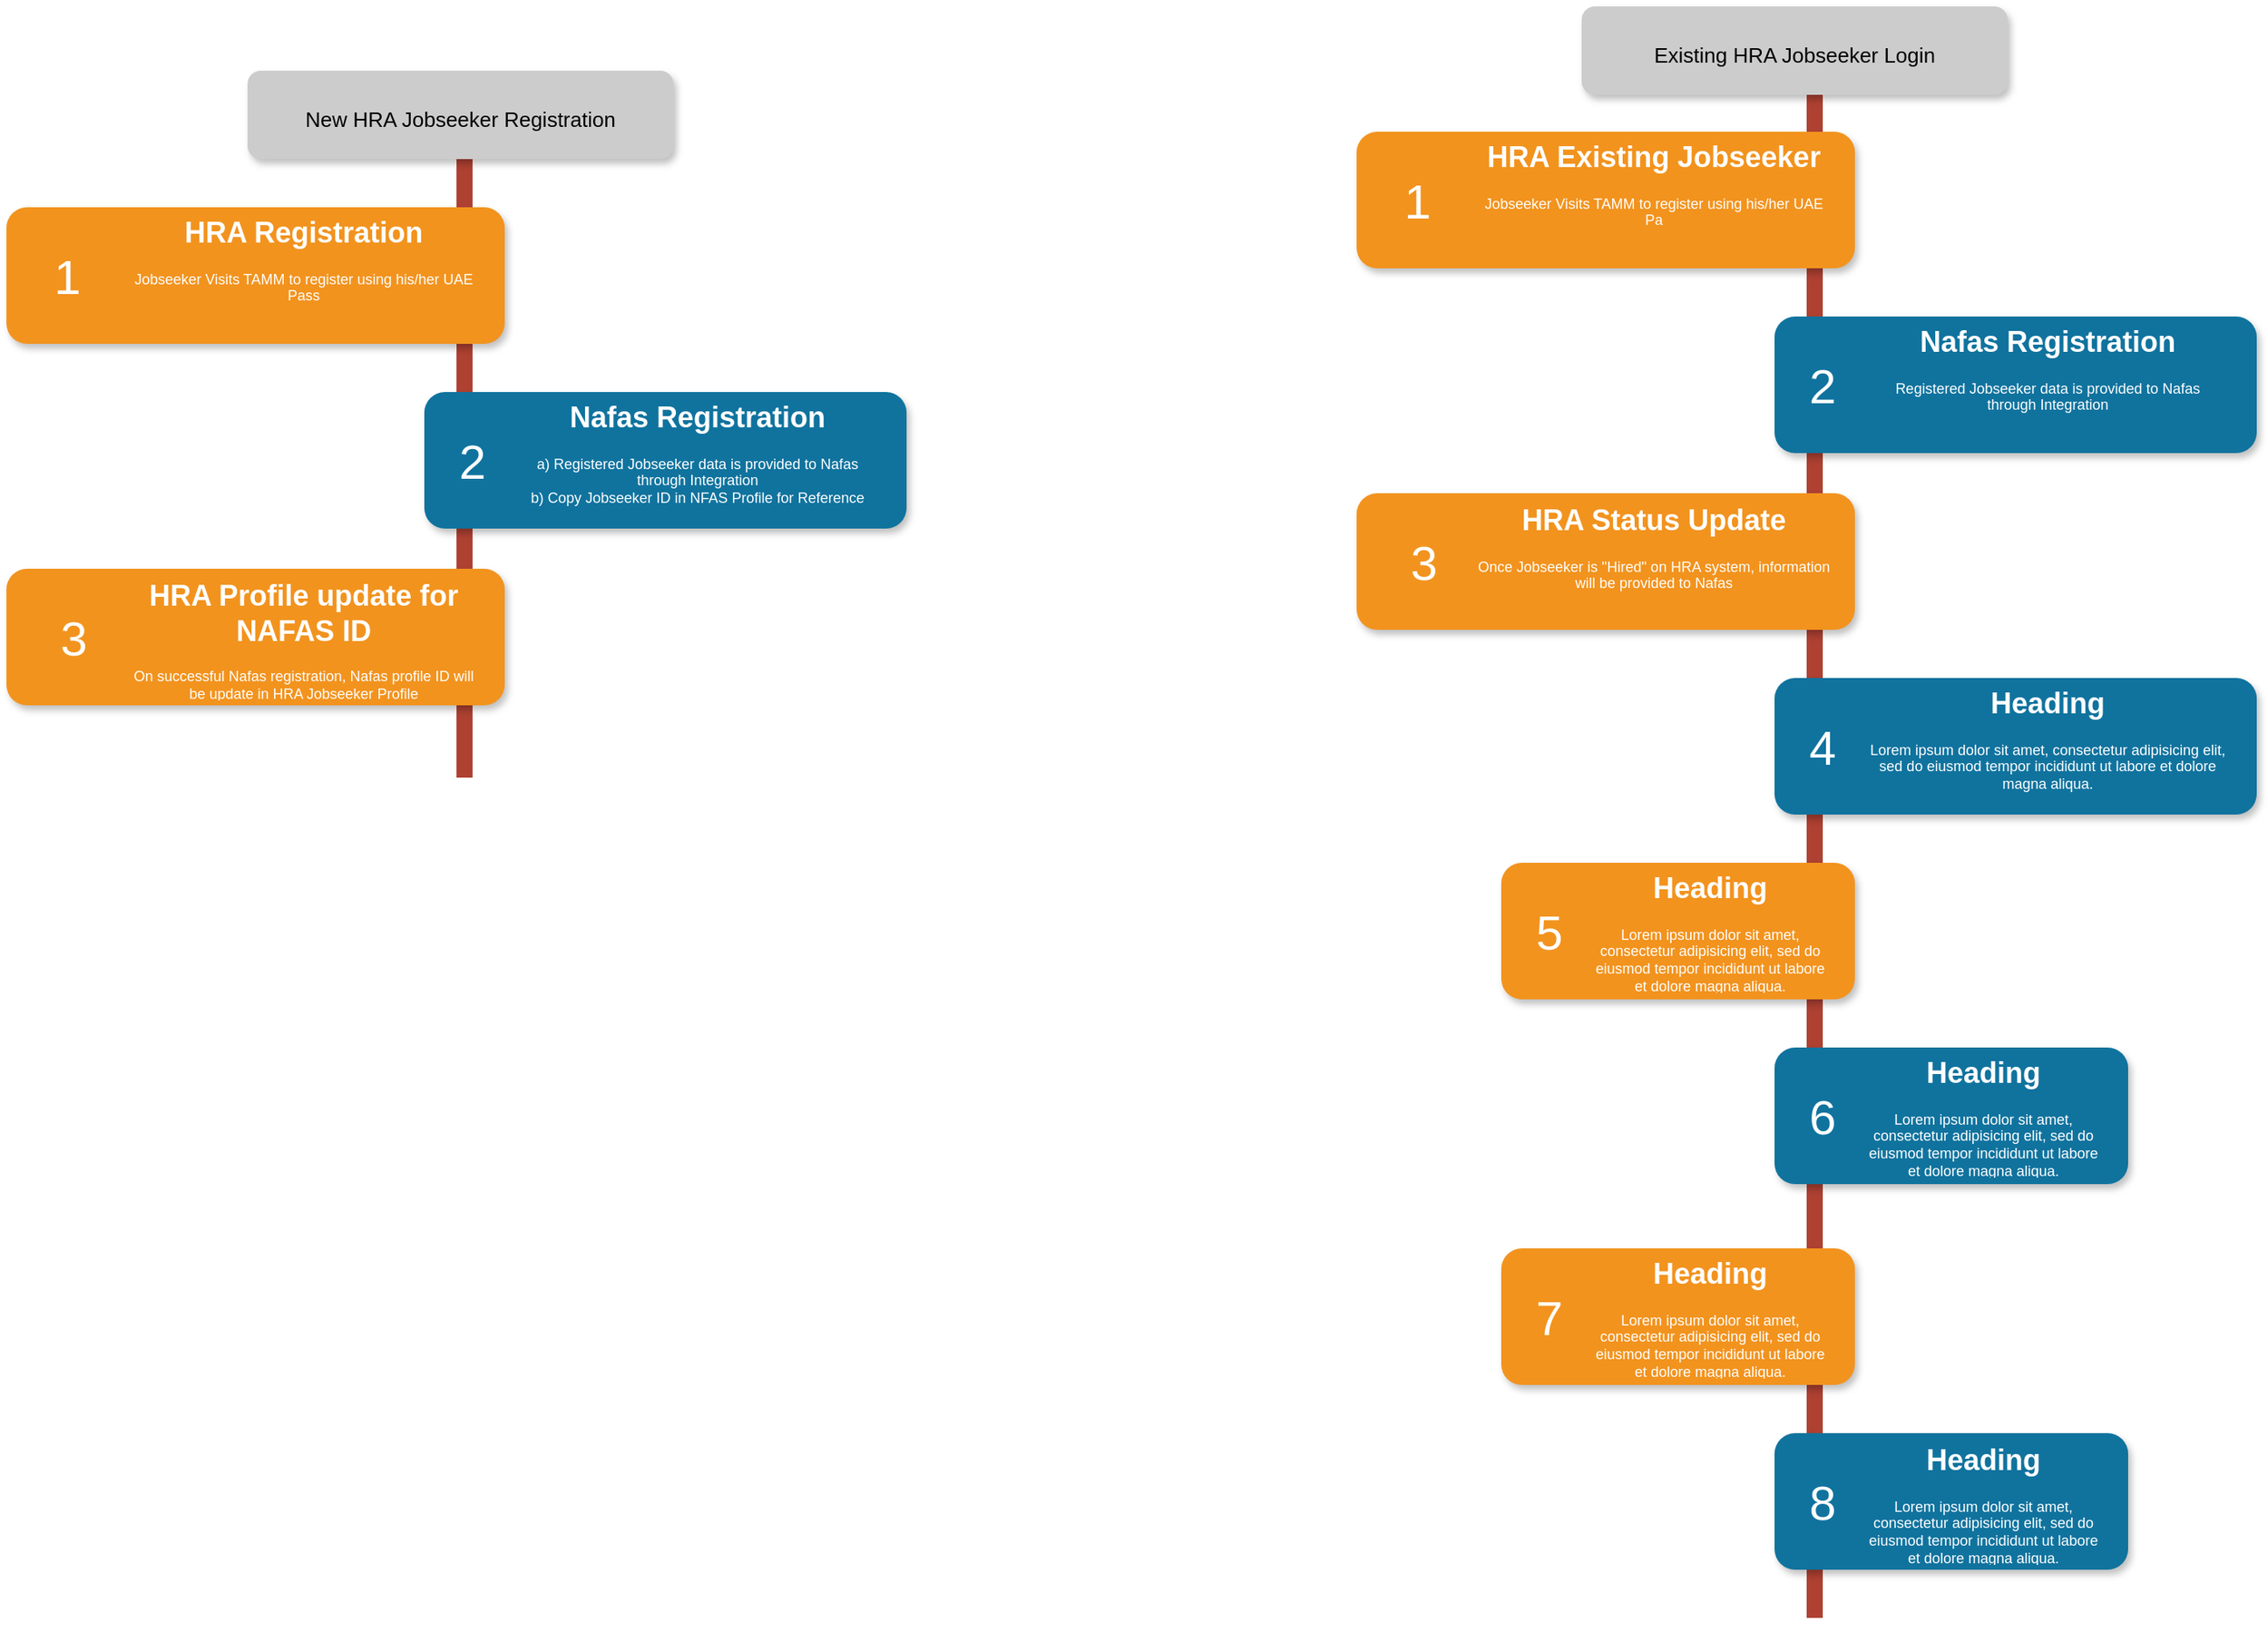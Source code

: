 <mxfile version="15.9.1" type="github">
  <diagram name="Page-1" id="fbcf5db9-b524-4cd4-e4f3-379dc89c3999">
    <mxGraphModel dx="1277" dy="556" grid="1" gridSize="10" guides="1" tooltips="1" connect="1" arrows="1" fold="1" page="1" pageScale="1" pageWidth="850" pageHeight="1100" background="none" math="0" shadow="0">
      <root>
        <mxCell id="0" />
        <mxCell id="1" parent="0" />
        <mxCell id="2a0f93b5c73ef8e7-1" value="" style="line;strokeWidth=10;direction=south;html=1;fillColor=none;fontSize=13;fontColor=#000000;align=center;strokeColor=#AE4132;" parent="1" vertex="1">
          <mxGeometry x="360" y="70" width="10" height="420" as="geometry" />
        </mxCell>
        <mxCell id="2a0f93b5c73ef8e7-2" value="" style="rounded=1;whiteSpace=wrap;html=1;strokeColor=none;strokeWidth=1;fillColor=#F2931E;fontSize=13;fontColor=#FFFFFF;align=center;gradientColor=none;gradientDirection=east;verticalAlign=top;shadow=1;" parent="1" vertex="1">
          <mxGeometry x="80" y="135" width="310" height="85" as="geometry" />
        </mxCell>
        <mxCell id="2a0f93b5c73ef8e7-3" value="1" style="text;html=1;strokeColor=none;fillColor=none;align=center;verticalAlign=middle;whiteSpace=wrap;fontSize=30;fontColor=#FFFFFF;" parent="1" vertex="1">
          <mxGeometry x="98" y="168" width="40" height="20" as="geometry" />
        </mxCell>
        <mxCell id="2a0f93b5c73ef8e7-4" value="" style="rounded=1;whiteSpace=wrap;html=1;strokeColor=none;strokeWidth=1;fillColor=#10739E;fontSize=13;fontColor=#FFFFFF;align=center;gradientColor=none;gradientDirection=east;verticalAlign=top;shadow=1;" parent="1" vertex="1">
          <mxGeometry x="340" y="250" width="300" height="85" as="geometry" />
        </mxCell>
        <mxCell id="2a0f93b5c73ef8e7-5" value="2" style="text;html=1;strokeColor=none;fillColor=none;align=center;verticalAlign=middle;whiteSpace=wrap;fontSize=30;fontColor=#FFFFFF;" parent="1" vertex="1">
          <mxGeometry x="350" y="283" width="40" height="20" as="geometry" />
        </mxCell>
        <mxCell id="2a0f93b5c73ef8e7-6" value="" style="rounded=1;whiteSpace=wrap;html=1;strokeColor=none;strokeWidth=1;fillColor=#F2931E;fontSize=13;fontColor=#FFFFFF;align=center;gradientColor=none;gradientDirection=east;verticalAlign=top;shadow=1;" parent="1" vertex="1">
          <mxGeometry x="80" y="360" width="310" height="85" as="geometry" />
        </mxCell>
        <mxCell id="2a0f93b5c73ef8e7-7" value="3" style="text;html=1;strokeColor=none;fillColor=none;align=center;verticalAlign=middle;whiteSpace=wrap;fontSize=30;fontColor=#FFFFFF;" parent="1" vertex="1">
          <mxGeometry x="102" y="393" width="40" height="20" as="geometry" />
        </mxCell>
        <mxCell id="2a0f93b5c73ef8e7-11" value="5" style="text;html=1;strokeColor=none;fillColor=none;align=center;verticalAlign=middle;whiteSpace=wrap;fontSize=30;fontColor=#FFFFFF;" parent="1" vertex="1">
          <mxGeometry x="180" y="623" width="40" height="20" as="geometry" />
        </mxCell>
        <mxCell id="2a0f93b5c73ef8e7-15" value="7" style="text;html=1;strokeColor=none;fillColor=none;align=center;verticalAlign=middle;whiteSpace=wrap;fontSize=30;fontColor=#FFFFFF;" parent="1" vertex="1">
          <mxGeometry x="180" y="863" width="40" height="20" as="geometry" />
        </mxCell>
        <mxCell id="2a0f93b5c73ef8e7-18" value="&lt;h1&gt;HRA Registration&lt;/h1&gt;&lt;p&gt;Jobseeker Visits TAMM to register using his/her UAE Pass&lt;/p&gt;" style="text;html=1;spacing=5;spacingTop=-20;whiteSpace=wrap;overflow=hidden;strokeColor=none;strokeWidth=4;fillColor=none;gradientColor=#007FFF;fontSize=9;fontColor=#FFFFFF;align=center;" parent="1" vertex="1">
          <mxGeometry x="150" y="139" width="230" height="77" as="geometry" />
        </mxCell>
        <mxCell id="2a0f93b5c73ef8e7-19" value="&lt;h1&gt;Nafas Registration&lt;/h1&gt;&lt;div&gt;a) Registered Jobseeker data is provided to Nafas through Integration&lt;/div&gt;&lt;div&gt;b) Copy Jobseeker ID in NFAS Profile for Reference&lt;/div&gt;" style="text;html=1;spacing=5;spacingTop=-20;whiteSpace=wrap;overflow=hidden;strokeColor=none;strokeWidth=4;fillColor=none;gradientColor=#007FFF;fontSize=9;fontColor=#FFFFFF;align=center;" parent="1" vertex="1">
          <mxGeometry x="400" y="254" width="220" height="77" as="geometry" />
        </mxCell>
        <mxCell id="2a0f93b5c73ef8e7-20" value="&lt;h1&gt;HRA Profile update for NAFAS ID&lt;/h1&gt;&lt;div&gt;On successful Nafas registration, Nafas profile ID will be update in HRA Jobseeker Profile&lt;/div&gt;" style="text;html=1;spacing=5;spacingTop=-20;whiteSpace=wrap;overflow=hidden;strokeColor=none;strokeWidth=4;fillColor=none;gradientColor=#007FFF;fontSize=9;fontColor=#FFFFFF;align=center;" parent="1" vertex="1">
          <mxGeometry x="150" y="365" width="230" height="77" as="geometry" />
        </mxCell>
        <mxCell id="2a0f93b5c73ef8e7-21" value="&lt;h1&gt;Heading&lt;/h1&gt;&lt;p&gt;Lorem ipsum dolor sit amet, consectetur adipisicing elit, sed do eiusmod tempor incididunt ut labore et dolore magna aliqua.&lt;/p&gt;" style="text;html=1;spacing=5;spacingTop=-20;whiteSpace=wrap;overflow=hidden;strokeColor=none;strokeWidth=4;fillColor=none;gradientColor=#007FFF;fontSize=9;fontColor=#FFFFFF;align=center;" parent="1" vertex="1">
          <mxGeometry x="390" y="479" width="240" height="77" as="geometry" />
        </mxCell>
        <mxCell id="2a0f93b5c73ef8e7-23" value="&lt;h1&gt;Heading&lt;/h1&gt;&lt;p&gt;Lorem ipsum dolor sit amet, consectetur adipisicing elit, sed do eiusmod tempor incididunt ut labore et dolore magna aliqua.&lt;/p&gt;" style="text;html=1;spacing=5;spacingTop=-20;whiteSpace=wrap;overflow=hidden;strokeColor=none;strokeWidth=4;fillColor=none;gradientColor=#007FFF;fontSize=9;fontColor=#FFFFFF;align=center;" parent="1" vertex="1">
          <mxGeometry x="390" y="709" width="160" height="77" as="geometry" />
        </mxCell>
        <mxCell id="2a0f93b5c73ef8e7-25" value="&lt;h1&gt;Heading&lt;/h1&gt;&lt;p&gt;Lorem ipsum dolor sit amet, consectetur adipisicing elit, sed do eiusmod tempor incididunt ut labore et dolore magna aliqua.&lt;/p&gt;" style="text;html=1;spacing=5;spacingTop=-20;whiteSpace=wrap;overflow=hidden;strokeColor=none;strokeWidth=4;fillColor=none;gradientColor=#007FFF;fontSize=9;fontColor=#FFFFFF;align=center;" parent="1" vertex="1">
          <mxGeometry x="390" y="950" width="160" height="77" as="geometry" />
        </mxCell>
        <mxCell id="3sNHurhhaW0aZ3WMg7jX-2" value="" style="line;strokeWidth=10;direction=south;html=1;fillColor=none;fontSize=13;fontColor=#000000;align=center;strokeColor=#AE4132;" vertex="1" parent="1">
          <mxGeometry x="1200" y="23" width="10" height="990" as="geometry" />
        </mxCell>
        <mxCell id="3sNHurhhaW0aZ3WMg7jX-3" value="" style="rounded=1;whiteSpace=wrap;html=1;strokeColor=none;strokeWidth=1;fillColor=#F2931E;fontSize=13;fontColor=#FFFFFF;align=center;gradientColor=none;gradientDirection=east;verticalAlign=top;shadow=1;" vertex="1" parent="1">
          <mxGeometry x="920" y="88" width="310" height="85" as="geometry" />
        </mxCell>
        <mxCell id="3sNHurhhaW0aZ3WMg7jX-4" value="1" style="text;html=1;strokeColor=none;fillColor=none;align=center;verticalAlign=middle;whiteSpace=wrap;fontSize=30;fontColor=#FFFFFF;" vertex="1" parent="1">
          <mxGeometry x="938" y="121" width="40" height="20" as="geometry" />
        </mxCell>
        <mxCell id="3sNHurhhaW0aZ3WMg7jX-5" value="" style="rounded=1;whiteSpace=wrap;html=1;strokeColor=none;strokeWidth=1;fillColor=#10739E;fontSize=13;fontColor=#FFFFFF;align=center;gradientColor=none;gradientDirection=east;verticalAlign=top;shadow=1;" vertex="1" parent="1">
          <mxGeometry x="1180" y="203" width="300" height="85" as="geometry" />
        </mxCell>
        <mxCell id="3sNHurhhaW0aZ3WMg7jX-6" value="2" style="text;html=1;strokeColor=none;fillColor=none;align=center;verticalAlign=middle;whiteSpace=wrap;fontSize=30;fontColor=#FFFFFF;" vertex="1" parent="1">
          <mxGeometry x="1190" y="236" width="40" height="20" as="geometry" />
        </mxCell>
        <mxCell id="3sNHurhhaW0aZ3WMg7jX-7" value="" style="rounded=1;whiteSpace=wrap;html=1;strokeColor=none;strokeWidth=1;fillColor=#F2931E;fontSize=13;fontColor=#FFFFFF;align=center;gradientColor=none;gradientDirection=east;verticalAlign=top;shadow=1;" vertex="1" parent="1">
          <mxGeometry x="920" y="313" width="310" height="85" as="geometry" />
        </mxCell>
        <mxCell id="3sNHurhhaW0aZ3WMg7jX-8" value="3" style="text;html=1;strokeColor=none;fillColor=none;align=center;verticalAlign=middle;whiteSpace=wrap;fontSize=30;fontColor=#FFFFFF;" vertex="1" parent="1">
          <mxGeometry x="942" y="346" width="40" height="20" as="geometry" />
        </mxCell>
        <mxCell id="3sNHurhhaW0aZ3WMg7jX-9" value="" style="rounded=1;whiteSpace=wrap;html=1;strokeColor=none;strokeWidth=1;fillColor=#10739E;fontSize=13;fontColor=#FFFFFF;align=center;gradientColor=none;gradientDirection=east;verticalAlign=top;shadow=1;" vertex="1" parent="1">
          <mxGeometry x="1180" y="428" width="300" height="85" as="geometry" />
        </mxCell>
        <mxCell id="3sNHurhhaW0aZ3WMg7jX-10" value="4" style="text;html=1;strokeColor=none;fillColor=none;align=center;verticalAlign=middle;whiteSpace=wrap;fontSize=30;fontColor=#FFFFFF;" vertex="1" parent="1">
          <mxGeometry x="1190" y="461" width="40" height="20" as="geometry" />
        </mxCell>
        <mxCell id="3sNHurhhaW0aZ3WMg7jX-11" value="" style="rounded=1;whiteSpace=wrap;html=1;strokeColor=none;strokeWidth=1;fillColor=#F2931E;fontSize=13;fontColor=#FFFFFF;align=center;gradientColor=none;gradientDirection=east;verticalAlign=top;shadow=1;" vertex="1" parent="1">
          <mxGeometry x="1010" y="543" width="220" height="85" as="geometry" />
        </mxCell>
        <mxCell id="3sNHurhhaW0aZ3WMg7jX-12" value="5" style="text;html=1;strokeColor=none;fillColor=none;align=center;verticalAlign=middle;whiteSpace=wrap;fontSize=30;fontColor=#FFFFFF;" vertex="1" parent="1">
          <mxGeometry x="1020" y="576" width="40" height="20" as="geometry" />
        </mxCell>
        <mxCell id="3sNHurhhaW0aZ3WMg7jX-13" value="" style="rounded=1;whiteSpace=wrap;html=1;strokeColor=none;strokeWidth=1;fillColor=#10739E;fontSize=13;fontColor=#FFFFFF;align=center;gradientColor=none;gradientDirection=east;verticalAlign=top;shadow=1;" vertex="1" parent="1">
          <mxGeometry x="1180" y="658" width="220" height="85" as="geometry" />
        </mxCell>
        <mxCell id="3sNHurhhaW0aZ3WMg7jX-14" value="6" style="text;html=1;strokeColor=none;fillColor=none;align=center;verticalAlign=middle;whiteSpace=wrap;fontSize=30;fontColor=#FFFFFF;" vertex="1" parent="1">
          <mxGeometry x="1190" y="691" width="40" height="20" as="geometry" />
        </mxCell>
        <mxCell id="3sNHurhhaW0aZ3WMg7jX-15" value="" style="rounded=1;whiteSpace=wrap;html=1;strokeColor=none;strokeWidth=1;fillColor=#F2931E;fontSize=13;fontColor=#FFFFFF;align=center;gradientColor=none;gradientDirection=east;verticalAlign=top;shadow=1;" vertex="1" parent="1">
          <mxGeometry x="1010" y="783" width="220" height="85" as="geometry" />
        </mxCell>
        <mxCell id="3sNHurhhaW0aZ3WMg7jX-16" value="7" style="text;html=1;strokeColor=none;fillColor=none;align=center;verticalAlign=middle;whiteSpace=wrap;fontSize=30;fontColor=#FFFFFF;" vertex="1" parent="1">
          <mxGeometry x="1020" y="816" width="40" height="20" as="geometry" />
        </mxCell>
        <mxCell id="3sNHurhhaW0aZ3WMg7jX-17" value="" style="rounded=1;whiteSpace=wrap;html=1;strokeColor=none;strokeWidth=1;fillColor=#10739E;fontSize=13;fontColor=#FFFFFF;align=center;gradientColor=none;gradientDirection=east;verticalAlign=top;shadow=1;" vertex="1" parent="1">
          <mxGeometry x="1180" y="898" width="220" height="85" as="geometry" />
        </mxCell>
        <mxCell id="3sNHurhhaW0aZ3WMg7jX-18" value="8" style="text;html=1;strokeColor=none;fillColor=none;align=center;verticalAlign=middle;whiteSpace=wrap;fontSize=30;fontColor=#FFFFFF;" vertex="1" parent="1">
          <mxGeometry x="1190" y="931" width="40" height="20" as="geometry" />
        </mxCell>
        <mxCell id="3sNHurhhaW0aZ3WMg7jX-19" value="&lt;h1&gt;HRA Existing Jobseeker&lt;/h1&gt;&lt;p&gt;Jobseeker Visits TAMM to register using his/her UAE Pa&lt;/p&gt;" style="text;html=1;spacing=5;spacingTop=-20;whiteSpace=wrap;overflow=hidden;strokeColor=none;strokeWidth=4;fillColor=none;gradientColor=#007FFF;fontSize=9;fontColor=#FFFFFF;align=center;" vertex="1" parent="1">
          <mxGeometry x="990" y="92" width="230" height="77" as="geometry" />
        </mxCell>
        <mxCell id="3sNHurhhaW0aZ3WMg7jX-20" value="&lt;h1&gt;Nafas Registration&lt;/h1&gt;&lt;div&gt;Registered Jobseeker data is provided to Nafas through Integration&lt;/div&gt;" style="text;html=1;spacing=5;spacingTop=-20;whiteSpace=wrap;overflow=hidden;strokeColor=none;strokeWidth=4;fillColor=none;gradientColor=#007FFF;fontSize=9;fontColor=#FFFFFF;align=center;" vertex="1" parent="1">
          <mxGeometry x="1240" y="207" width="220" height="77" as="geometry" />
        </mxCell>
        <mxCell id="3sNHurhhaW0aZ3WMg7jX-21" value="&lt;h1&gt;HRA Status Update&lt;/h1&gt;&lt;div&gt;Once Jobseeker is &quot;Hired&quot; on HRA system, information will be provided to Nafas&lt;/div&gt;" style="text;html=1;spacing=5;spacingTop=-20;whiteSpace=wrap;overflow=hidden;strokeColor=none;strokeWidth=4;fillColor=none;gradientColor=#007FFF;fontSize=9;fontColor=#FFFFFF;align=center;" vertex="1" parent="1">
          <mxGeometry x="990" y="318" width="230" height="77" as="geometry" />
        </mxCell>
        <mxCell id="3sNHurhhaW0aZ3WMg7jX-22" value="&lt;h1&gt;Heading&lt;/h1&gt;&lt;p&gt;Lorem ipsum dolor sit amet, consectetur adipisicing elit, sed do eiusmod tempor incididunt ut labore et dolore magna aliqua.&lt;/p&gt;" style="text;html=1;spacing=5;spacingTop=-20;whiteSpace=wrap;overflow=hidden;strokeColor=none;strokeWidth=4;fillColor=none;gradientColor=#007FFF;fontSize=9;fontColor=#FFFFFF;align=center;" vertex="1" parent="1">
          <mxGeometry x="1230" y="432" width="240" height="77" as="geometry" />
        </mxCell>
        <mxCell id="3sNHurhhaW0aZ3WMg7jX-23" value="&lt;h1&gt;Heading&lt;/h1&gt;&lt;p&gt;Lorem ipsum dolor sit amet, consectetur adipisicing elit, sed do eiusmod tempor incididunt ut labore et dolore magna aliqua.&lt;/p&gt;" style="text;html=1;spacing=5;spacingTop=-20;whiteSpace=wrap;overflow=hidden;strokeColor=none;strokeWidth=4;fillColor=none;gradientColor=#007FFF;fontSize=9;fontColor=#FFFFFF;align=center;" vertex="1" parent="1">
          <mxGeometry x="1060" y="547" width="160" height="77" as="geometry" />
        </mxCell>
        <mxCell id="3sNHurhhaW0aZ3WMg7jX-24" value="&lt;h1&gt;Heading&lt;/h1&gt;&lt;p&gt;Lorem ipsum dolor sit amet, consectetur adipisicing elit, sed do eiusmod tempor incididunt ut labore et dolore magna aliqua.&lt;/p&gt;" style="text;html=1;spacing=5;spacingTop=-20;whiteSpace=wrap;overflow=hidden;strokeColor=none;strokeWidth=4;fillColor=none;gradientColor=#007FFF;fontSize=9;fontColor=#FFFFFF;align=center;" vertex="1" parent="1">
          <mxGeometry x="1230" y="662" width="160" height="77" as="geometry" />
        </mxCell>
        <mxCell id="3sNHurhhaW0aZ3WMg7jX-25" value="&lt;h1&gt;Heading&lt;/h1&gt;&lt;p&gt;Lorem ipsum dolor sit amet, consectetur adipisicing elit, sed do eiusmod tempor incididunt ut labore et dolore magna aliqua.&lt;/p&gt;" style="text;html=1;spacing=5;spacingTop=-20;whiteSpace=wrap;overflow=hidden;strokeColor=none;strokeWidth=4;fillColor=none;gradientColor=#007FFF;fontSize=9;fontColor=#FFFFFF;align=center;" vertex="1" parent="1">
          <mxGeometry x="1060" y="787" width="160" height="77" as="geometry" />
        </mxCell>
        <mxCell id="3sNHurhhaW0aZ3WMg7jX-26" value="&lt;h1&gt;Heading&lt;/h1&gt;&lt;p&gt;Lorem ipsum dolor sit amet, consectetur adipisicing elit, sed do eiusmod tempor incididunt ut labore et dolore magna aliqua.&lt;/p&gt;" style="text;html=1;spacing=5;spacingTop=-20;whiteSpace=wrap;overflow=hidden;strokeColor=none;strokeWidth=4;fillColor=none;gradientColor=#007FFF;fontSize=9;fontColor=#FFFFFF;align=center;" vertex="1" parent="1">
          <mxGeometry x="1230" y="903" width="160" height="77" as="geometry" />
        </mxCell>
        <mxCell id="3sNHurhhaW0aZ3WMg7jX-27" value="&lt;br&gt;New HRA Jobseeker Registration" style="rounded=1;whiteSpace=wrap;html=1;strokeColor=none;strokeWidth=1;fillColor=#CCCCCC;fontSize=13;fontColor=#000;align=center;gradientColor=none;gradientDirection=east;verticalAlign=top;shadow=1;" vertex="1" parent="1">
          <mxGeometry x="230" y="50" width="265" height="55" as="geometry" />
        </mxCell>
        <mxCell id="3sNHurhhaW0aZ3WMg7jX-28" value="&lt;br&gt;Existing HRA Jobseeker Login" style="rounded=1;whiteSpace=wrap;html=1;strokeColor=none;strokeWidth=1;fillColor=#CCCCCC;fontSize=13;fontColor=#000;align=center;gradientColor=none;gradientDirection=east;verticalAlign=top;shadow=1;" vertex="1" parent="1">
          <mxGeometry x="1060" y="10" width="265" height="55" as="geometry" />
        </mxCell>
      </root>
    </mxGraphModel>
  </diagram>
</mxfile>
